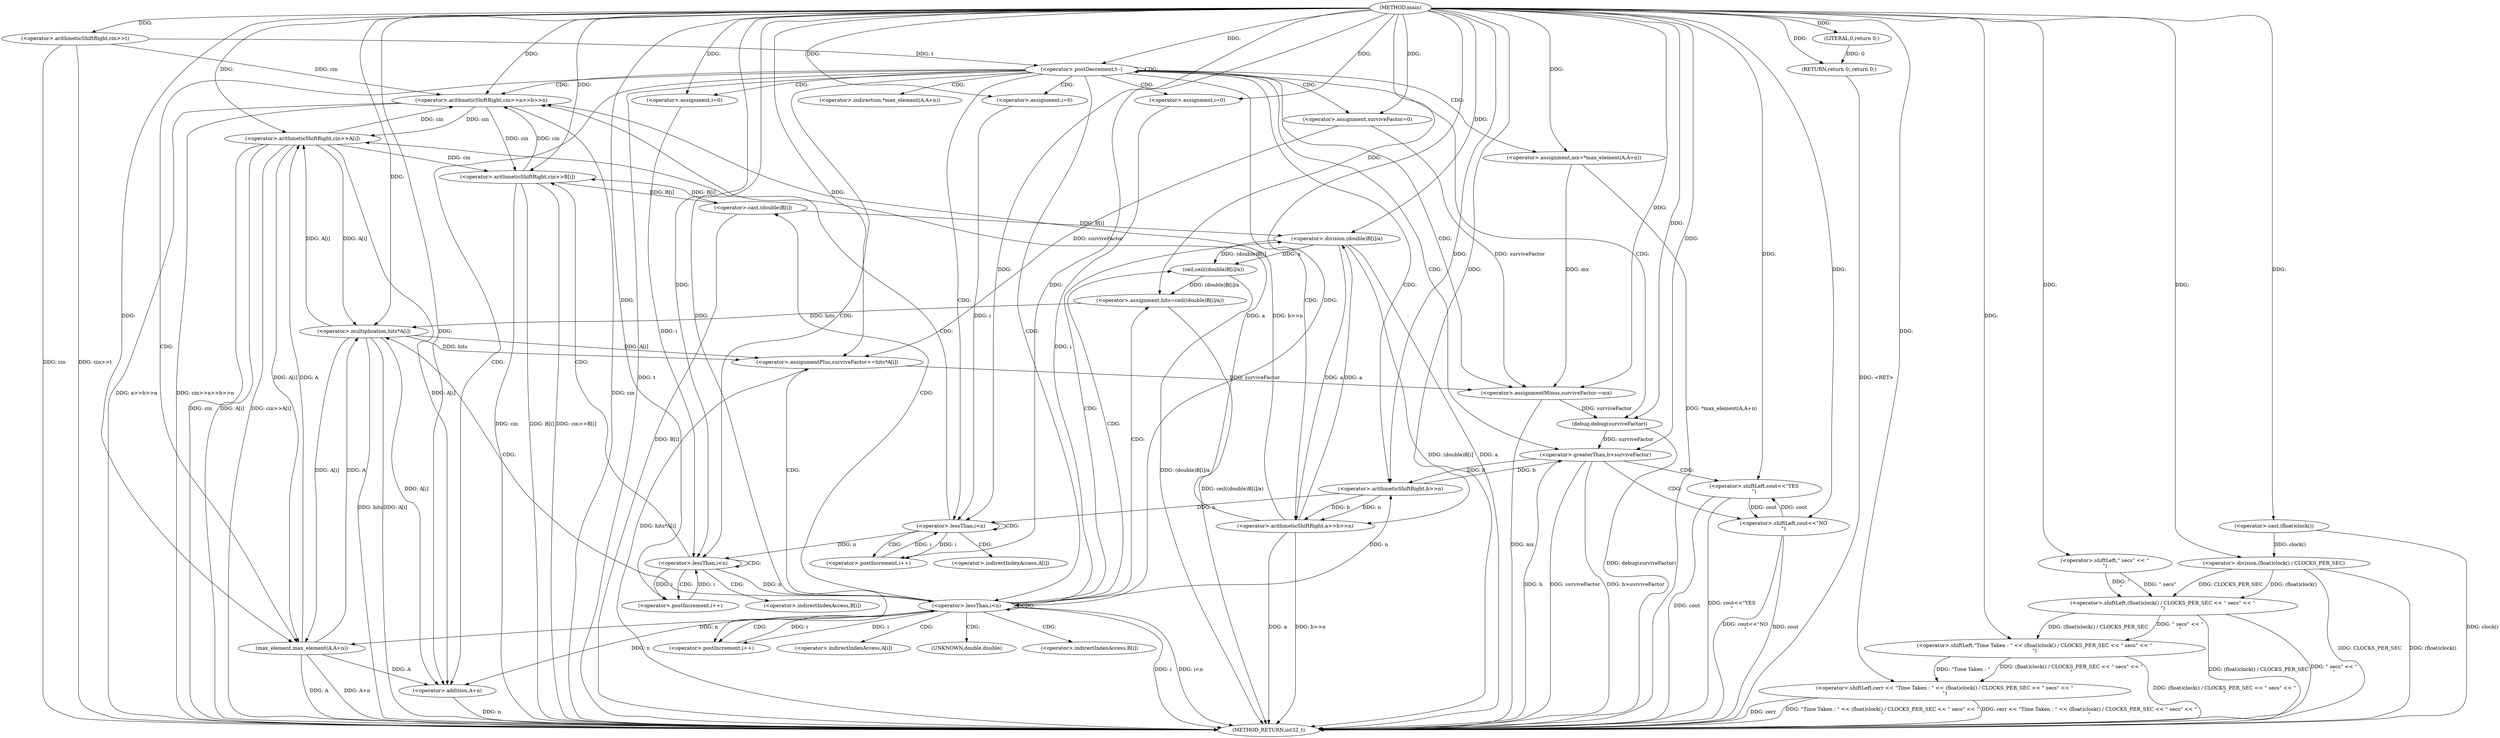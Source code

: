 digraph "main" {  
"1000186" [label = "(METHOD,main)" ]
"1000313" [label = "(METHOD_RETURN,int32_t)" ]
"1000189" [label = "(<operator>.arithmeticShiftRight,cin>>t)" ]
"1000298" [label = "(<operator>.shiftLeft,cerr << \"Time Taken : \" << (float)clock() / CLOCKS_PER_SEC << \" secs\" << \"\n\")" ]
"1000311" [label = "(RETURN,return 0;,return 0;)" ]
"1000193" [label = "(<operator>.postDecrement,t--)" ]
"1000312" [label = "(LITERAL,0,return 0;)" ]
"1000199" [label = "(<operator>.arithmeticShiftRight,cin>>a>>b>>n)" ]
"1000239" [label = "(<operator>.assignment,surviveFactor=0)" ]
"1000272" [label = "(<operator>.assignment,mx=*max_element(A,A+n))" ]
"1000280" [label = "(<operator>.assignmentMinus,surviveFactor-=mx)" ]
"1000283" [label = "(debug,debug(surviveFactor))" ]
"1000300" [label = "(<operator>.shiftLeft,\"Time Taken : \" << (float)clock() / CLOCKS_PER_SEC << \" secs\" << \"\n\")" ]
"1000209" [label = "(<operator>.assignment,i=0)" ]
"1000212" [label = "(<operator>.lessThan,i<n)" ]
"1000215" [label = "(<operator>.postIncrement,i++)" ]
"1000217" [label = "(<operator>.arithmeticShiftRight,cin>>A[i])" ]
"1000225" [label = "(<operator>.assignment,i=0)" ]
"1000228" [label = "(<operator>.lessThan,i<n)" ]
"1000231" [label = "(<operator>.postIncrement,i++)" ]
"1000233" [label = "(<operator>.arithmeticShiftRight,cin>>B[i])" ]
"1000244" [label = "(<operator>.assignment,i=0)" ]
"1000247" [label = "(<operator>.lessThan,i<n)" ]
"1000250" [label = "(<operator>.postIncrement,i++)" ]
"1000286" [label = "(<operator>.greaterThan,b>surviveFactor)" ]
"1000302" [label = "(<operator>.shiftLeft,(float)clock() / CLOCKS_PER_SEC << \" secs\" << \"\n\")" ]
"1000201" [label = "(<operator>.arithmeticShiftRight,a>>b>>n)" ]
"1000254" [label = "(<operator>.assignment,hits=ceil((double)B[i]/a))" ]
"1000264" [label = "(<operator>.assignmentPlus,surviveFactor+=hits*A[i])" ]
"1000290" [label = "(<operator>.shiftLeft,cout<<\"YES\n\")" ]
"1000303" [label = "(<operator>.division,(float)clock() / CLOCKS_PER_SEC)" ]
"1000308" [label = "(<operator>.shiftLeft,\" secs\" << \"\n\")" ]
"1000203" [label = "(<operator>.arithmeticShiftRight,b>>n)" ]
"1000275" [label = "(max_element,max_element(A,A+n))" ]
"1000295" [label = "(<operator>.shiftLeft,cout<<\"NO\n\")" ]
"1000304" [label = "(<operator>.cast,(float)clock())" ]
"1000256" [label = "(ceil,ceil((double)B[i]/a))" ]
"1000266" [label = "(<operator>.multiplication,hits*A[i])" ]
"1000277" [label = "(<operator>.addition,A+n)" ]
"1000257" [label = "(<operator>.division,(double)B[i]/a)" ]
"1000258" [label = "(<operator>.cast,(double)B[i])" ]
"1000274" [label = "(<operator>.indirection,*max_element(A,A+n))" ]
"1000219" [label = "(<operator>.indirectIndexAccess,A[i])" ]
"1000235" [label = "(<operator>.indirectIndexAccess,B[i])" ]
"1000268" [label = "(<operator>.indirectIndexAccess,A[i])" ]
"1000259" [label = "(UNKNOWN,double,double)" ]
"1000260" [label = "(<operator>.indirectIndexAccess,B[i])" ]
  "1000311" -> "1000313"  [ label = "DDG: <RET>"] 
  "1000189" -> "1000313"  [ label = "DDG: cin"] 
  "1000189" -> "1000313"  [ label = "DDG: cin>>t"] 
  "1000193" -> "1000313"  [ label = "DDG: t"] 
  "1000304" -> "1000313"  [ label = "DDG: clock()"] 
  "1000303" -> "1000313"  [ label = "DDG: (float)clock()"] 
  "1000302" -> "1000313"  [ label = "DDG: (float)clock() / CLOCKS_PER_SEC"] 
  "1000302" -> "1000313"  [ label = "DDG: \" secs\" << \"\n\""] 
  "1000300" -> "1000313"  [ label = "DDG: (float)clock() / CLOCKS_PER_SEC << \" secs\" << \"\n\""] 
  "1000298" -> "1000313"  [ label = "DDG: \"Time Taken : \" << (float)clock() / CLOCKS_PER_SEC << \" secs\" << \"\n\""] 
  "1000298" -> "1000313"  [ label = "DDG: cerr << \"Time Taken : \" << (float)clock() / CLOCKS_PER_SEC << \" secs\" << \"\n\""] 
  "1000199" -> "1000313"  [ label = "DDG: cin"] 
  "1000201" -> "1000313"  [ label = "DDG: a"] 
  "1000201" -> "1000313"  [ label = "DDG: b>>n"] 
  "1000199" -> "1000313"  [ label = "DDG: a>>b>>n"] 
  "1000199" -> "1000313"  [ label = "DDG: cin>>a>>b>>n"] 
  "1000247" -> "1000313"  [ label = "DDG: i"] 
  "1000247" -> "1000313"  [ label = "DDG: i<n"] 
  "1000275" -> "1000313"  [ label = "DDG: A"] 
  "1000277" -> "1000313"  [ label = "DDG: n"] 
  "1000275" -> "1000313"  [ label = "DDG: A+n"] 
  "1000272" -> "1000313"  [ label = "DDG: *max_element(A,A+n)"] 
  "1000280" -> "1000313"  [ label = "DDG: mx"] 
  "1000283" -> "1000313"  [ label = "DDG: debug(surviveFactor)"] 
  "1000286" -> "1000313"  [ label = "DDG: b"] 
  "1000286" -> "1000313"  [ label = "DDG: surviveFactor"] 
  "1000286" -> "1000313"  [ label = "DDG: b>surviveFactor"] 
  "1000295" -> "1000313"  [ label = "DDG: cout"] 
  "1000295" -> "1000313"  [ label = "DDG: cout<<\"NO\n\""] 
  "1000290" -> "1000313"  [ label = "DDG: cout"] 
  "1000290" -> "1000313"  [ label = "DDG: cout<<\"YES\n\""] 
  "1000258" -> "1000313"  [ label = "DDG: B[i]"] 
  "1000257" -> "1000313"  [ label = "DDG: (double)B[i]"] 
  "1000257" -> "1000313"  [ label = "DDG: a"] 
  "1000256" -> "1000313"  [ label = "DDG: (double)B[i]/a"] 
  "1000254" -> "1000313"  [ label = "DDG: ceil((double)B[i]/a)"] 
  "1000266" -> "1000313"  [ label = "DDG: hits"] 
  "1000266" -> "1000313"  [ label = "DDG: A[i]"] 
  "1000264" -> "1000313"  [ label = "DDG: hits*A[i]"] 
  "1000233" -> "1000313"  [ label = "DDG: cin"] 
  "1000233" -> "1000313"  [ label = "DDG: B[i]"] 
  "1000233" -> "1000313"  [ label = "DDG: cin>>B[i]"] 
  "1000217" -> "1000313"  [ label = "DDG: cin"] 
  "1000217" -> "1000313"  [ label = "DDG: A[i]"] 
  "1000217" -> "1000313"  [ label = "DDG: cin>>A[i]"] 
  "1000298" -> "1000313"  [ label = "DDG: cerr"] 
  "1000303" -> "1000313"  [ label = "DDG: CLOCKS_PER_SEC"] 
  "1000312" -> "1000311"  [ label = "DDG: 0"] 
  "1000186" -> "1000311"  [ label = "DDG: "] 
  "1000186" -> "1000189"  [ label = "DDG: "] 
  "1000186" -> "1000298"  [ label = "DDG: "] 
  "1000300" -> "1000298"  [ label = "DDG: (float)clock() / CLOCKS_PER_SEC << \" secs\" << \"\n\""] 
  "1000300" -> "1000298"  [ label = "DDG: \"Time Taken : \""] 
  "1000186" -> "1000312"  [ label = "DDG: "] 
  "1000189" -> "1000193"  [ label = "DDG: t"] 
  "1000186" -> "1000193"  [ label = "DDG: "] 
  "1000186" -> "1000239"  [ label = "DDG: "] 
  "1000272" -> "1000280"  [ label = "DDG: mx"] 
  "1000186" -> "1000280"  [ label = "DDG: "] 
  "1000186" -> "1000300"  [ label = "DDG: "] 
  "1000302" -> "1000300"  [ label = "DDG: (float)clock() / CLOCKS_PER_SEC"] 
  "1000302" -> "1000300"  [ label = "DDG: \" secs\" << \"\n\""] 
  "1000189" -> "1000199"  [ label = "DDG: cin"] 
  "1000233" -> "1000199"  [ label = "DDG: cin"] 
  "1000217" -> "1000199"  [ label = "DDG: cin"] 
  "1000186" -> "1000199"  [ label = "DDG: "] 
  "1000201" -> "1000199"  [ label = "DDG: a"] 
  "1000201" -> "1000199"  [ label = "DDG: b>>n"] 
  "1000186" -> "1000209"  [ label = "DDG: "] 
  "1000186" -> "1000225"  [ label = "DDG: "] 
  "1000186" -> "1000244"  [ label = "DDG: "] 
  "1000186" -> "1000272"  [ label = "DDG: "] 
  "1000239" -> "1000280"  [ label = "DDG: surviveFactor"] 
  "1000264" -> "1000280"  [ label = "DDG: surviveFactor"] 
  "1000280" -> "1000283"  [ label = "DDG: surviveFactor"] 
  "1000186" -> "1000283"  [ label = "DDG: "] 
  "1000303" -> "1000302"  [ label = "DDG: CLOCKS_PER_SEC"] 
  "1000303" -> "1000302"  [ label = "DDG: (float)clock()"] 
  "1000308" -> "1000302"  [ label = "DDG: \"\n\""] 
  "1000308" -> "1000302"  [ label = "DDG: \" secs\""] 
  "1000257" -> "1000201"  [ label = "DDG: a"] 
  "1000186" -> "1000201"  [ label = "DDG: "] 
  "1000203" -> "1000201"  [ label = "DDG: n"] 
  "1000203" -> "1000201"  [ label = "DDG: b"] 
  "1000209" -> "1000212"  [ label = "DDG: i"] 
  "1000215" -> "1000212"  [ label = "DDG: i"] 
  "1000186" -> "1000212"  [ label = "DDG: "] 
  "1000203" -> "1000212"  [ label = "DDG: n"] 
  "1000212" -> "1000215"  [ label = "DDG: i"] 
  "1000186" -> "1000215"  [ label = "DDG: "] 
  "1000199" -> "1000217"  [ label = "DDG: cin"] 
  "1000186" -> "1000217"  [ label = "DDG: "] 
  "1000275" -> "1000217"  [ label = "DDG: A"] 
  "1000266" -> "1000217"  [ label = "DDG: A[i]"] 
  "1000225" -> "1000228"  [ label = "DDG: i"] 
  "1000231" -> "1000228"  [ label = "DDG: i"] 
  "1000186" -> "1000228"  [ label = "DDG: "] 
  "1000212" -> "1000228"  [ label = "DDG: n"] 
  "1000228" -> "1000231"  [ label = "DDG: i"] 
  "1000186" -> "1000231"  [ label = "DDG: "] 
  "1000199" -> "1000233"  [ label = "DDG: cin"] 
  "1000217" -> "1000233"  [ label = "DDG: cin"] 
  "1000186" -> "1000233"  [ label = "DDG: "] 
  "1000258" -> "1000233"  [ label = "DDG: B[i]"] 
  "1000244" -> "1000247"  [ label = "DDG: i"] 
  "1000250" -> "1000247"  [ label = "DDG: i"] 
  "1000186" -> "1000247"  [ label = "DDG: "] 
  "1000228" -> "1000247"  [ label = "DDG: n"] 
  "1000247" -> "1000250"  [ label = "DDG: i"] 
  "1000186" -> "1000250"  [ label = "DDG: "] 
  "1000256" -> "1000254"  [ label = "DDG: (double)B[i]/a"] 
  "1000266" -> "1000264"  [ label = "DDG: hits"] 
  "1000266" -> "1000264"  [ label = "DDG: A[i]"] 
  "1000203" -> "1000286"  [ label = "DDG: b"] 
  "1000186" -> "1000286"  [ label = "DDG: "] 
  "1000283" -> "1000286"  [ label = "DDG: surviveFactor"] 
  "1000304" -> "1000303"  [ label = "DDG: clock()"] 
  "1000186" -> "1000303"  [ label = "DDG: "] 
  "1000186" -> "1000308"  [ label = "DDG: "] 
  "1000286" -> "1000203"  [ label = "DDG: b"] 
  "1000186" -> "1000203"  [ label = "DDG: "] 
  "1000247" -> "1000203"  [ label = "DDG: n"] 
  "1000186" -> "1000254"  [ label = "DDG: "] 
  "1000239" -> "1000264"  [ label = "DDG: surviveFactor"] 
  "1000186" -> "1000264"  [ label = "DDG: "] 
  "1000266" -> "1000275"  [ label = "DDG: A[i]"] 
  "1000217" -> "1000275"  [ label = "DDG: A[i]"] 
  "1000186" -> "1000275"  [ label = "DDG: "] 
  "1000247" -> "1000275"  [ label = "DDG: n"] 
  "1000295" -> "1000290"  [ label = "DDG: cout"] 
  "1000186" -> "1000290"  [ label = "DDG: "] 
  "1000186" -> "1000304"  [ label = "DDG: "] 
  "1000257" -> "1000256"  [ label = "DDG: a"] 
  "1000257" -> "1000256"  [ label = "DDG: (double)B[i]"] 
  "1000254" -> "1000266"  [ label = "DDG: hits"] 
  "1000186" -> "1000266"  [ label = "DDG: "] 
  "1000275" -> "1000266"  [ label = "DDG: A"] 
  "1000217" -> "1000266"  [ label = "DDG: A[i]"] 
  "1000275" -> "1000277"  [ label = "DDG: A"] 
  "1000266" -> "1000277"  [ label = "DDG: A[i]"] 
  "1000217" -> "1000277"  [ label = "DDG: A[i]"] 
  "1000186" -> "1000277"  [ label = "DDG: "] 
  "1000247" -> "1000277"  [ label = "DDG: n"] 
  "1000290" -> "1000295"  [ label = "DDG: cout"] 
  "1000186" -> "1000295"  [ label = "DDG: "] 
  "1000258" -> "1000257"  [ label = "DDG: B[i]"] 
  "1000201" -> "1000257"  [ label = "DDG: a"] 
  "1000186" -> "1000257"  [ label = "DDG: "] 
  "1000233" -> "1000258"  [ label = "DDG: B[i]"] 
  "1000193" -> "1000247"  [ label = "CDG: "] 
  "1000193" -> "1000286"  [ label = "CDG: "] 
  "1000193" -> "1000239"  [ label = "CDG: "] 
  "1000193" -> "1000199"  [ label = "CDG: "] 
  "1000193" -> "1000274"  [ label = "CDG: "] 
  "1000193" -> "1000277"  [ label = "CDG: "] 
  "1000193" -> "1000244"  [ label = "CDG: "] 
  "1000193" -> "1000212"  [ label = "CDG: "] 
  "1000193" -> "1000283"  [ label = "CDG: "] 
  "1000193" -> "1000225"  [ label = "CDG: "] 
  "1000193" -> "1000272"  [ label = "CDG: "] 
  "1000193" -> "1000280"  [ label = "CDG: "] 
  "1000193" -> "1000203"  [ label = "CDG: "] 
  "1000193" -> "1000201"  [ label = "CDG: "] 
  "1000193" -> "1000193"  [ label = "CDG: "] 
  "1000193" -> "1000209"  [ label = "CDG: "] 
  "1000193" -> "1000228"  [ label = "CDG: "] 
  "1000193" -> "1000275"  [ label = "CDG: "] 
  "1000212" -> "1000212"  [ label = "CDG: "] 
  "1000212" -> "1000219"  [ label = "CDG: "] 
  "1000212" -> "1000215"  [ label = "CDG: "] 
  "1000212" -> "1000217"  [ label = "CDG: "] 
  "1000228" -> "1000233"  [ label = "CDG: "] 
  "1000228" -> "1000235"  [ label = "CDG: "] 
  "1000228" -> "1000231"  [ label = "CDG: "] 
  "1000228" -> "1000228"  [ label = "CDG: "] 
  "1000247" -> "1000247"  [ label = "CDG: "] 
  "1000247" -> "1000258"  [ label = "CDG: "] 
  "1000247" -> "1000268"  [ label = "CDG: "] 
  "1000247" -> "1000260"  [ label = "CDG: "] 
  "1000247" -> "1000259"  [ label = "CDG: "] 
  "1000247" -> "1000266"  [ label = "CDG: "] 
  "1000247" -> "1000254"  [ label = "CDG: "] 
  "1000247" -> "1000250"  [ label = "CDG: "] 
  "1000247" -> "1000257"  [ label = "CDG: "] 
  "1000247" -> "1000264"  [ label = "CDG: "] 
  "1000247" -> "1000256"  [ label = "CDG: "] 
  "1000286" -> "1000290"  [ label = "CDG: "] 
  "1000286" -> "1000295"  [ label = "CDG: "] 
}
